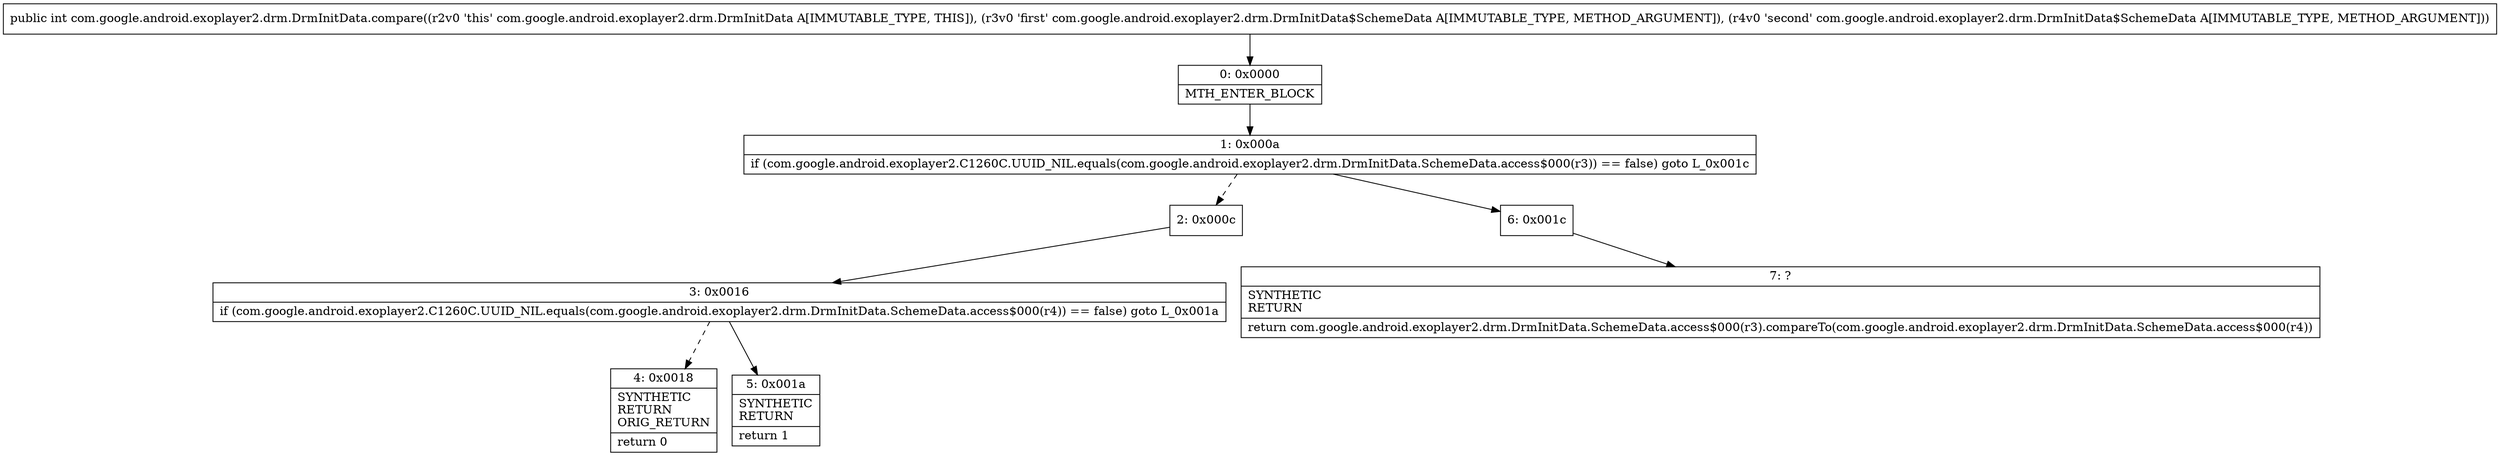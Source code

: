 digraph "CFG forcom.google.android.exoplayer2.drm.DrmInitData.compare(Lcom\/google\/android\/exoplayer2\/drm\/DrmInitData$SchemeData;Lcom\/google\/android\/exoplayer2\/drm\/DrmInitData$SchemeData;)I" {
Node_0 [shape=record,label="{0\:\ 0x0000|MTH_ENTER_BLOCK\l}"];
Node_1 [shape=record,label="{1\:\ 0x000a|if (com.google.android.exoplayer2.C1260C.UUID_NIL.equals(com.google.android.exoplayer2.drm.DrmInitData.SchemeData.access$000(r3)) == false) goto L_0x001c\l}"];
Node_2 [shape=record,label="{2\:\ 0x000c}"];
Node_3 [shape=record,label="{3\:\ 0x0016|if (com.google.android.exoplayer2.C1260C.UUID_NIL.equals(com.google.android.exoplayer2.drm.DrmInitData.SchemeData.access$000(r4)) == false) goto L_0x001a\l}"];
Node_4 [shape=record,label="{4\:\ 0x0018|SYNTHETIC\lRETURN\lORIG_RETURN\l|return 0\l}"];
Node_5 [shape=record,label="{5\:\ 0x001a|SYNTHETIC\lRETURN\l|return 1\l}"];
Node_6 [shape=record,label="{6\:\ 0x001c}"];
Node_7 [shape=record,label="{7\:\ ?|SYNTHETIC\lRETURN\l|return com.google.android.exoplayer2.drm.DrmInitData.SchemeData.access$000(r3).compareTo(com.google.android.exoplayer2.drm.DrmInitData.SchemeData.access$000(r4))\l}"];
MethodNode[shape=record,label="{public int com.google.android.exoplayer2.drm.DrmInitData.compare((r2v0 'this' com.google.android.exoplayer2.drm.DrmInitData A[IMMUTABLE_TYPE, THIS]), (r3v0 'first' com.google.android.exoplayer2.drm.DrmInitData$SchemeData A[IMMUTABLE_TYPE, METHOD_ARGUMENT]), (r4v0 'second' com.google.android.exoplayer2.drm.DrmInitData$SchemeData A[IMMUTABLE_TYPE, METHOD_ARGUMENT])) }"];
MethodNode -> Node_0;
Node_0 -> Node_1;
Node_1 -> Node_2[style=dashed];
Node_1 -> Node_6;
Node_2 -> Node_3;
Node_3 -> Node_4[style=dashed];
Node_3 -> Node_5;
Node_6 -> Node_7;
}

